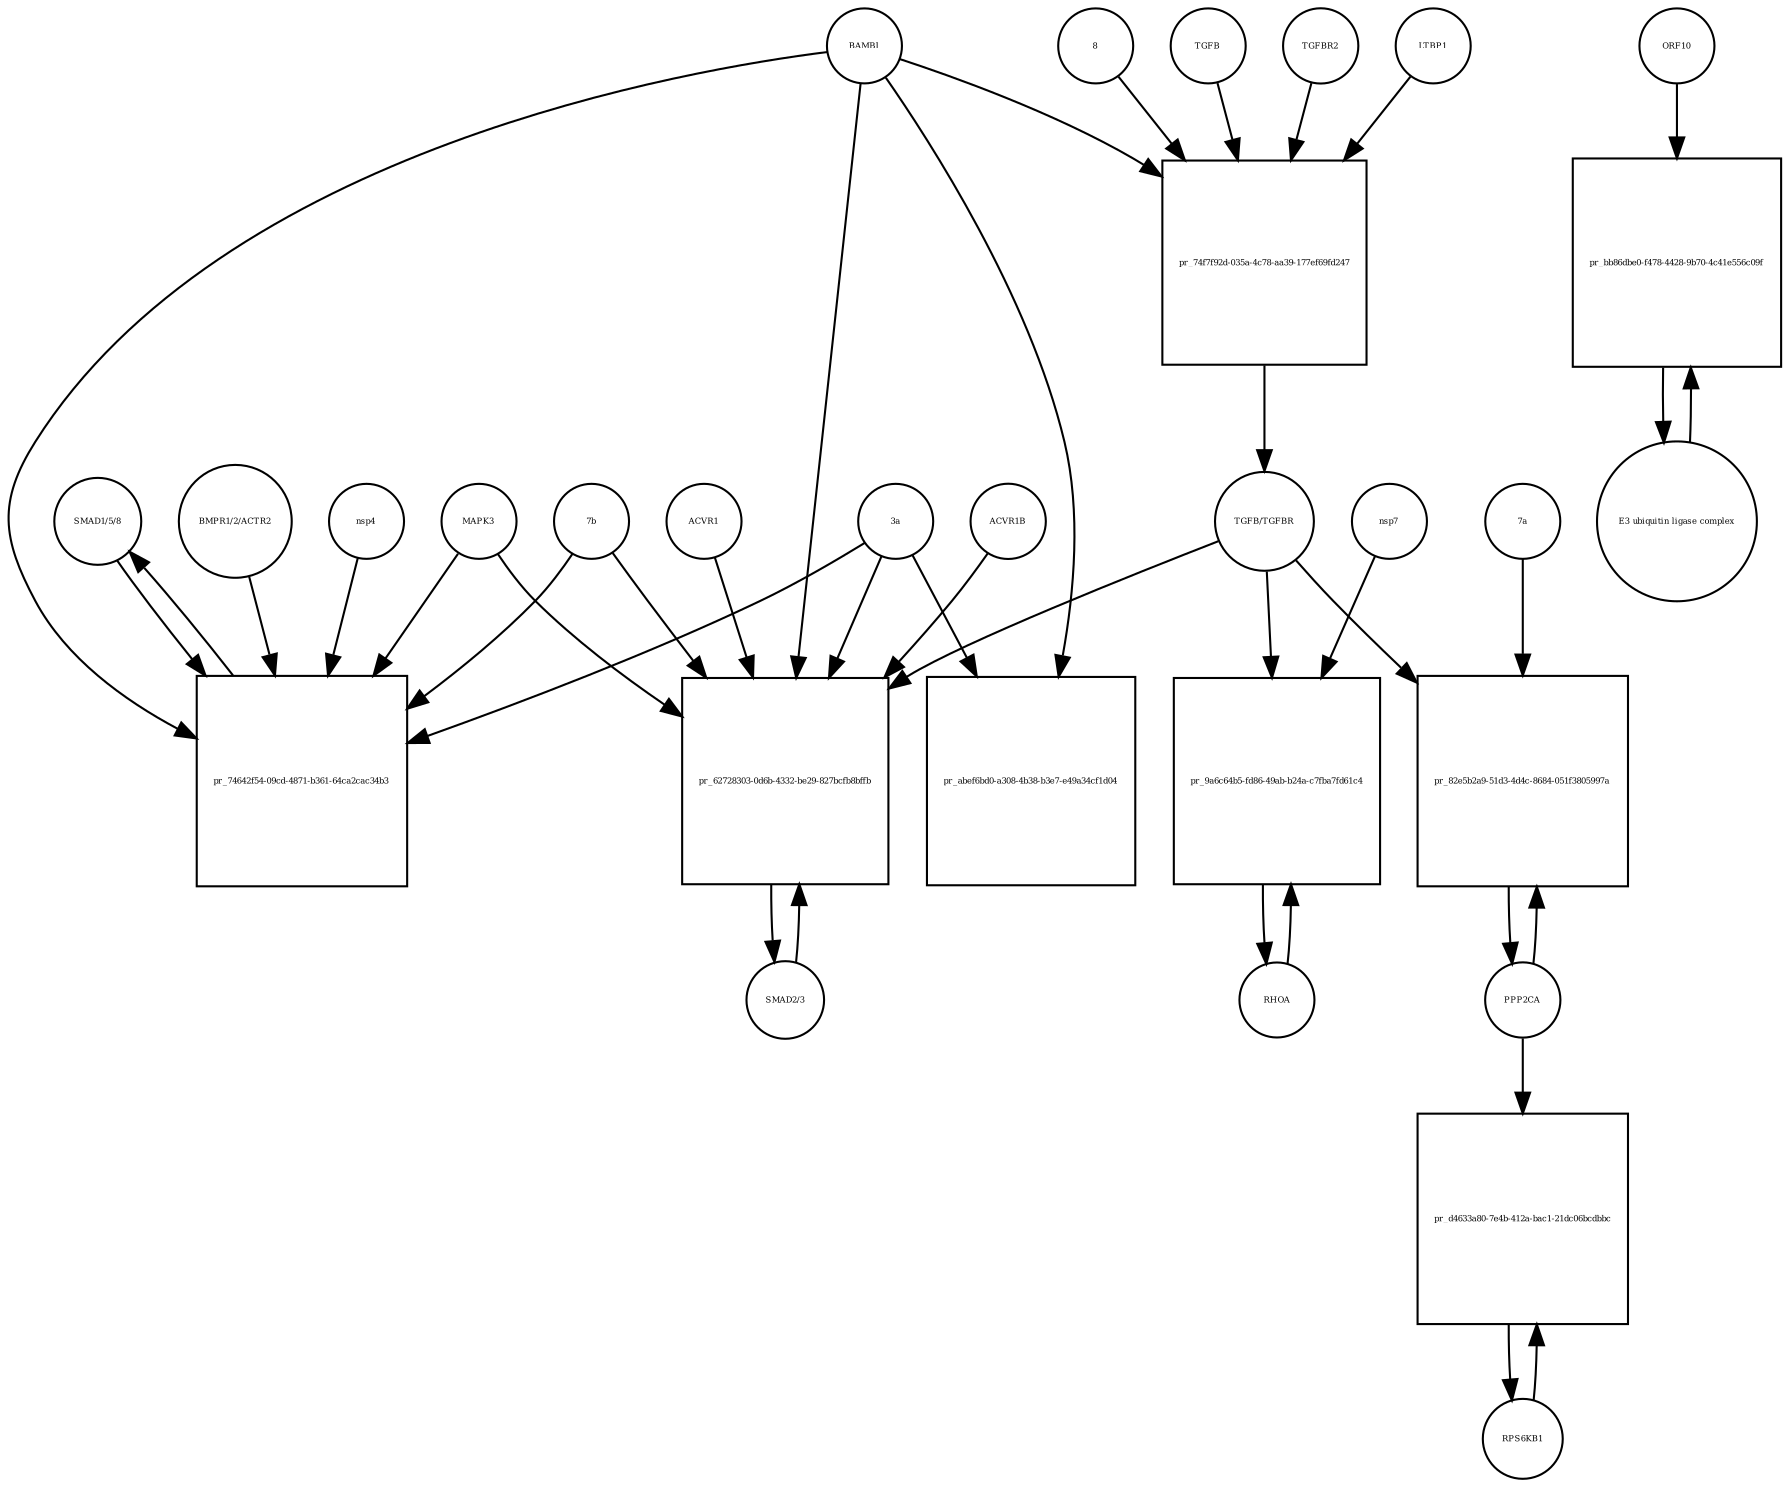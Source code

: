 strict digraph  {
"SMAD1/5/8" [annotation="", bipartite=0, cls=complex, fontsize=4, label="SMAD1/5/8", shape=circle];
"pr_74642f54-09cd-4871-b361-64ca2cac34b3" [annotation="", bipartite=1, cls=process, fontsize=4, label="pr_74642f54-09cd-4871-b361-64ca2cac34b3", shape=square];
BAMBI [annotation="", bipartite=0, cls=macromolecule, fontsize=4, label=BAMBI, shape=circle];
"BMPR1/2/ACTR2" [annotation="", bipartite=0, cls=complex, fontsize=4, label="BMPR1/2/ACTR2", shape=circle];
MAPK3 [annotation="", bipartite=0, cls=macromolecule, fontsize=4, label=MAPK3, shape=circle];
"3a" [annotation="", bipartite=0, cls=macromolecule, fontsize=4, label="3a", shape=circle];
"7b" [annotation="", bipartite=0, cls=macromolecule, fontsize=4, label="7b", shape=circle];
nsp4 [annotation="", bipartite=0, cls=macromolecule, fontsize=4, label=nsp4, shape=circle];
"SMAD2/3" [annotation="", bipartite=0, cls=complex, fontsize=4, label="SMAD2/3", shape=circle];
"pr_62728303-0d6b-4332-be29-827bcfb8bffb" [annotation="", bipartite=1, cls=process, fontsize=4, label="pr_62728303-0d6b-4332-be29-827bcfb8bffb", shape=square];
"TGFB/TGFBR" [annotation="", bipartite=0, cls=complex, fontsize=4, label="TGFB/TGFBR", shape=circle];
ACVR1 [annotation="", bipartite=0, cls=macromolecule, fontsize=4, label=ACVR1, shape=circle];
ACVR1B [annotation="", bipartite=0, cls=macromolecule, fontsize=4, label=ACVR1B, shape=circle];
RHOA [annotation="", bipartite=0, cls=macromolecule, fontsize=4, label=RHOA, shape=circle];
"pr_9a6c64b5-fd86-49ab-b24a-c7fba7fd61c4" [annotation="", bipartite=1, cls=process, fontsize=4, label="pr_9a6c64b5-fd86-49ab-b24a-c7fba7fd61c4", shape=square];
nsp7 [annotation="", bipartite=0, cls=macromolecule, fontsize=4, label=nsp7, shape=circle];
PPP2CA [annotation="", bipartite=0, cls=macromolecule, fontsize=4, label=PPP2CA, shape=circle];
"pr_82e5b2a9-51d3-4d4c-8684-051f3805997a" [annotation="", bipartite=1, cls=process, fontsize=4, label="pr_82e5b2a9-51d3-4d4c-8684-051f3805997a", shape=square];
"7a" [annotation="", bipartite=0, cls=macromolecule, fontsize=4, label="7a", shape=circle];
RPS6KB1 [annotation="", bipartite=0, cls=macromolecule, fontsize=4, label=RPS6KB1, shape=circle];
"pr_d4633a80-7e4b-412a-bac1-21dc06bcdbbc" [annotation="", bipartite=1, cls=process, fontsize=4, label="pr_d4633a80-7e4b-412a-bac1-21dc06bcdbbc", shape=square];
"pr_abef6bd0-a308-4b38-b3e7-e49a34cf1d04" [annotation="", bipartite=1, cls=process, fontsize=4, label="pr_abef6bd0-a308-4b38-b3e7-e49a34cf1d04", shape=square];
TGFB [annotation="", bipartite=0, cls=macromolecule, fontsize=4, label=TGFB, shape=circle];
"pr_74f7f92d-035a-4c78-aa39-177ef69fd247" [annotation="", bipartite=1, cls=process, fontsize=4, label="pr_74f7f92d-035a-4c78-aa39-177ef69fd247", shape=square];
TGFBR2 [annotation="", bipartite=0, cls=macromolecule, fontsize=4, label=TGFBR2, shape=circle];
LTBP1 [annotation="", bipartite=0, cls=macromolecule, fontsize=4, label=LTBP1, shape=circle];
8 [annotation="", bipartite=0, cls=macromolecule, fontsize=4, label=8, shape=circle];
ORF10 [annotation="", bipartite=0, cls=macromolecule, fontsize=4, label=ORF10, shape=circle];
"pr_bb86dbe0-f478-4428-9b70-4c41e556c09f" [annotation="", bipartite=1, cls=process, fontsize=4, label="pr_bb86dbe0-f478-4428-9b70-4c41e556c09f", shape=square];
"E3 ubiquitin ligase complex" [annotation="", bipartite=0, cls=complex, fontsize=4, label="E3 ubiquitin ligase complex", shape=circle];
"SMAD1/5/8" -> "pr_74642f54-09cd-4871-b361-64ca2cac34b3"  [annotation="", interaction_type=consumption];
"pr_74642f54-09cd-4871-b361-64ca2cac34b3" -> "SMAD1/5/8"  [annotation="", interaction_type=production];
BAMBI -> "pr_74642f54-09cd-4871-b361-64ca2cac34b3"  [annotation="urn_miriam_doi_10.1101%2F2020.06.17.156455", interaction_type=inhibition];
BAMBI -> "pr_62728303-0d6b-4332-be29-827bcfb8bffb"  [annotation="urn_miriam_doi_10.1101%2F2020.06.17.156455", interaction_type=inhibition];
BAMBI -> "pr_abef6bd0-a308-4b38-b3e7-e49a34cf1d04"  [annotation="", interaction_type=consumption];
BAMBI -> "pr_74f7f92d-035a-4c78-aa39-177ef69fd247"  [annotation="urn_miriam_doi_10.1101%2F2020.06.17.156455", interaction_type=inhibition];
"BMPR1/2/ACTR2" -> "pr_74642f54-09cd-4871-b361-64ca2cac34b3"  [annotation="urn_miriam_doi_10.1101%2F2020.06.17.156455", interaction_type=catalysis];
MAPK3 -> "pr_74642f54-09cd-4871-b361-64ca2cac34b3"  [annotation="urn_miriam_doi_10.1101%2F2020.06.17.156455", interaction_type=inhibition];
MAPK3 -> "pr_62728303-0d6b-4332-be29-827bcfb8bffb"  [annotation="urn_miriam_doi_10.1101%2F2020.06.17.156455", interaction_type=inhibition];
"3a" -> "pr_74642f54-09cd-4871-b361-64ca2cac34b3"  [annotation="urn_miriam_doi_10.1101%2F2020.06.17.156455", interaction_type=stimulation];
"3a" -> "pr_62728303-0d6b-4332-be29-827bcfb8bffb"  [annotation="urn_miriam_doi_10.1101%2F2020.06.17.156455", interaction_type=stimulation];
"3a" -> "pr_abef6bd0-a308-4b38-b3e7-e49a34cf1d04"  [annotation="urn_miriam_doi_10.1101%2F2020.06.17.156455", interaction_type=stimulation];
"7b" -> "pr_74642f54-09cd-4871-b361-64ca2cac34b3"  [annotation="urn_miriam_doi_10.1101%2F2020.06.17.156455", interaction_type=stimulation];
"7b" -> "pr_62728303-0d6b-4332-be29-827bcfb8bffb"  [annotation="urn_miriam_doi_10.1101%2F2020.06.17.156455", interaction_type=stimulation];
nsp4 -> "pr_74642f54-09cd-4871-b361-64ca2cac34b3"  [annotation="urn_miriam_doi_10.1101%2F2020.06.17.156455", interaction_type=stimulation];
"SMAD2/3" -> "pr_62728303-0d6b-4332-be29-827bcfb8bffb"  [annotation="", interaction_type=consumption];
"pr_62728303-0d6b-4332-be29-827bcfb8bffb" -> "SMAD2/3"  [annotation="", interaction_type=production];
"TGFB/TGFBR" -> "pr_62728303-0d6b-4332-be29-827bcfb8bffb"  [annotation="urn_miriam_doi_10.1101%2F2020.06.17.156455", interaction_type=stimulation];
"TGFB/TGFBR" -> "pr_9a6c64b5-fd86-49ab-b24a-c7fba7fd61c4"  [annotation="urn_miriam_doi_10.1101%2F2020.06.17.156455", interaction_type=stimulation];
"TGFB/TGFBR" -> "pr_82e5b2a9-51d3-4d4c-8684-051f3805997a"  [annotation="urn_miriam_doi_10.1101%2F2020.03.31.019216", interaction_type=stimulation];
ACVR1 -> "pr_62728303-0d6b-4332-be29-827bcfb8bffb"  [annotation="urn_miriam_doi_10.1101%2F2020.06.17.156455", interaction_type=catalysis];
ACVR1B -> "pr_62728303-0d6b-4332-be29-827bcfb8bffb"  [annotation="urn_miriam_doi_10.1101%2F2020.06.17.156455", interaction_type=catalysis];
RHOA -> "pr_9a6c64b5-fd86-49ab-b24a-c7fba7fd61c4"  [annotation="", interaction_type=consumption];
"pr_9a6c64b5-fd86-49ab-b24a-c7fba7fd61c4" -> RHOA  [annotation="", interaction_type=production];
nsp7 -> "pr_9a6c64b5-fd86-49ab-b24a-c7fba7fd61c4"  [annotation="urn_miriam_doi_10.1101%2F2020.06.17.156455", interaction_type=stimulation];
PPP2CA -> "pr_82e5b2a9-51d3-4d4c-8684-051f3805997a"  [annotation="", interaction_type=consumption];
PPP2CA -> "pr_d4633a80-7e4b-412a-bac1-21dc06bcdbbc"  [annotation="", interaction_type=catalysis];
"pr_82e5b2a9-51d3-4d4c-8684-051f3805997a" -> PPP2CA  [annotation="", interaction_type=production];
"7a" -> "pr_82e5b2a9-51d3-4d4c-8684-051f3805997a"  [annotation="urn_miriam_doi_10.1101%2F2020.03.31.019216", interaction_type=stimulation];
RPS6KB1 -> "pr_d4633a80-7e4b-412a-bac1-21dc06bcdbbc"  [annotation="", interaction_type=consumption];
"pr_d4633a80-7e4b-412a-bac1-21dc06bcdbbc" -> RPS6KB1  [annotation="", interaction_type=production];
TGFB -> "pr_74f7f92d-035a-4c78-aa39-177ef69fd247"  [annotation="", interaction_type=consumption];
"pr_74f7f92d-035a-4c78-aa39-177ef69fd247" -> "TGFB/TGFBR"  [annotation="", interaction_type=production];
TGFBR2 -> "pr_74f7f92d-035a-4c78-aa39-177ef69fd247"  [annotation="", interaction_type=consumption];
LTBP1 -> "pr_74f7f92d-035a-4c78-aa39-177ef69fd247"  [annotation="urn_miriam_doi_10.1101%2F2020.06.17.156455", interaction_type=inhibition];
8 -> "pr_74f7f92d-035a-4c78-aa39-177ef69fd247"  [annotation="urn_miriam_doi_10.1101%2F2020.06.17.156455", interaction_type=stimulation];
ORF10 -> "pr_bb86dbe0-f478-4428-9b70-4c41e556c09f"  [annotation="", interaction_type=consumption];
"pr_bb86dbe0-f478-4428-9b70-4c41e556c09f" -> "E3 ubiquitin ligase complex"  [annotation="", interaction_type=production];
"E3 ubiquitin ligase complex" -> "pr_bb86dbe0-f478-4428-9b70-4c41e556c09f"  [annotation="", interaction_type=consumption];
}

